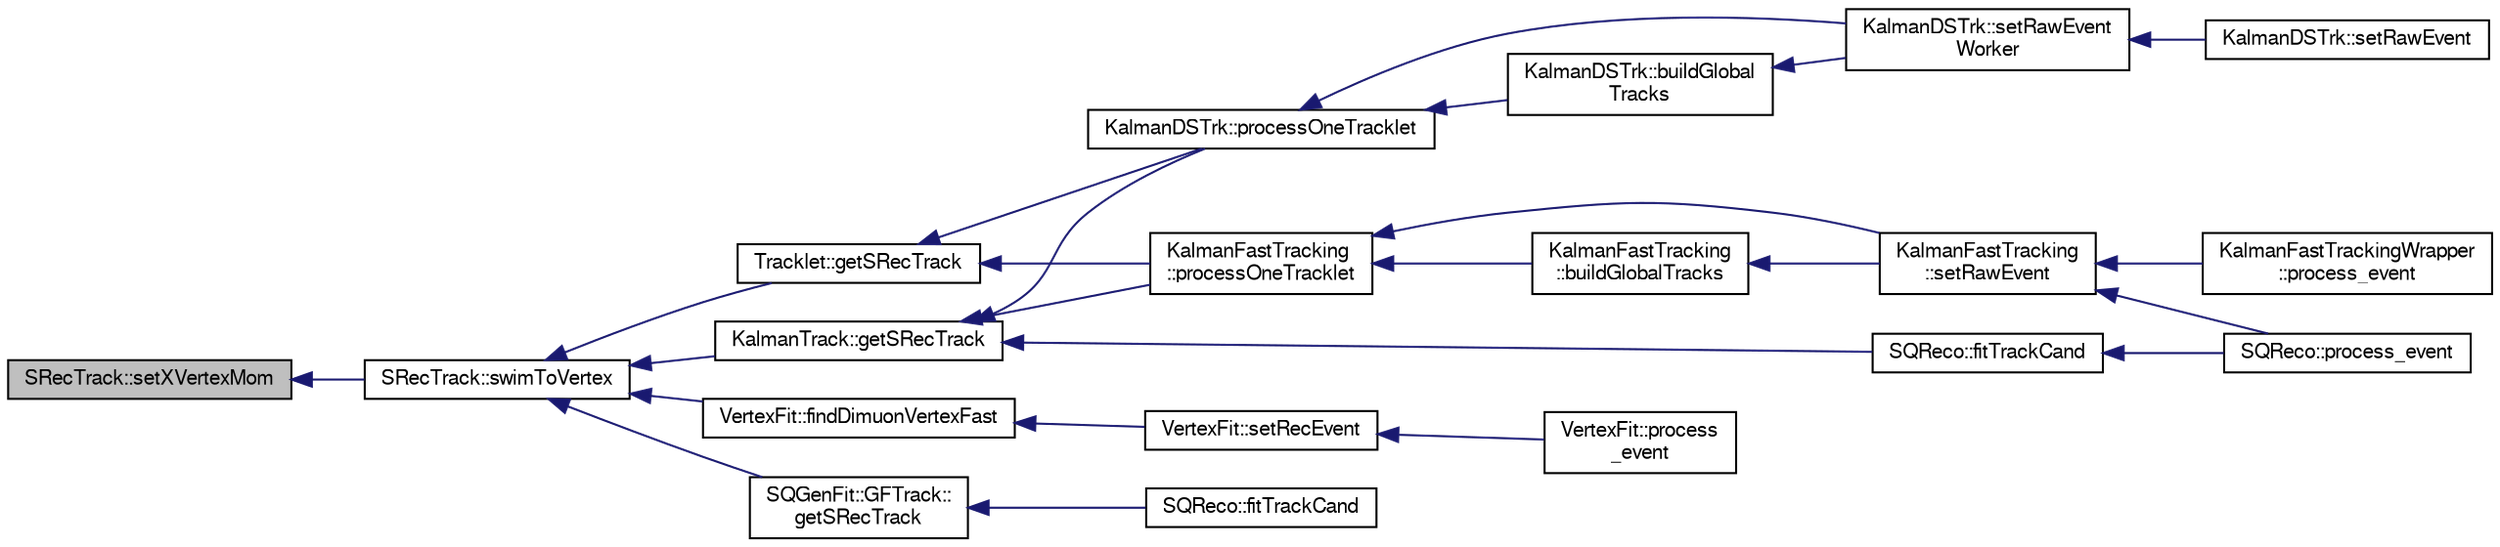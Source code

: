 digraph "SRecTrack::setXVertexMom"
{
  bgcolor="transparent";
  edge [fontname="FreeSans",fontsize="10",labelfontname="FreeSans",labelfontsize="10"];
  node [fontname="FreeSans",fontsize="10",shape=record];
  rankdir="LR";
  Node1 [label="SRecTrack::setXVertexMom",height=0.2,width=0.4,color="black", fillcolor="grey75", style="filled" fontcolor="black"];
  Node1 -> Node2 [dir="back",color="midnightblue",fontsize="10",style="solid",fontname="FreeSans"];
  Node2 [label="SRecTrack::swimToVertex",height=0.2,width=0.4,color="black",URL="$d6/db1/classSRecTrack.html#ac4816a2258e2eb44694715d20b9127ab",tooltip="Simple swim to vertex. "];
  Node2 -> Node3 [dir="back",color="midnightblue",fontsize="10",style="solid",fontname="FreeSans"];
  Node3 [label="Tracklet::getSRecTrack",height=0.2,width=0.4,color="black",URL="$d2/d26/classTracklet.html#aa0ca7e43f4d1359b0068c35299a70db5"];
  Node3 -> Node4 [dir="back",color="midnightblue",fontsize="10",style="solid",fontname="FreeSans"];
  Node4 [label="KalmanFastTracking\l::processOneTracklet",height=0.2,width=0.4,color="black",URL="$d3/d46/classKalmanFastTracking.html#ac0b6441647d023db04c618a35fd2a8cd",tooltip="Track fitting stuff. "];
  Node4 -> Node5 [dir="back",color="midnightblue",fontsize="10",style="solid",fontname="FreeSans"];
  Node5 [label="KalmanFastTracking\l::buildGlobalTracks",height=0.2,width=0.4,color="black",URL="$d3/d46/classKalmanFastTracking.html#a53c93bc5e58b3560d1cfb42e84bbe95c"];
  Node5 -> Node6 [dir="back",color="midnightblue",fontsize="10",style="solid",fontname="FreeSans"];
  Node6 [label="KalmanFastTracking\l::setRawEvent",height=0.2,width=0.4,color="black",URL="$d3/d46/classKalmanFastTracking.html#ada493cf8d995c42b9e78a53b891ce72b"];
  Node6 -> Node7 [dir="back",color="midnightblue",fontsize="10",style="solid",fontname="FreeSans"];
  Node7 [label="SQReco::process_event",height=0.2,width=0.4,color="black",URL="$df/df2/classSQReco.html#a4d308ea90b8cd7c24a235f32debd6ddb"];
  Node6 -> Node8 [dir="back",color="midnightblue",fontsize="10",style="solid",fontname="FreeSans"];
  Node8 [label="KalmanFastTrackingWrapper\l::process_event",height=0.2,width=0.4,color="black",URL="$d4/dff/classKalmanFastTrackingWrapper.html#a5edc61b3b9a06f6486b1f22e44f7d63e"];
  Node4 -> Node6 [dir="back",color="midnightblue",fontsize="10",style="solid",fontname="FreeSans"];
  Node3 -> Node9 [dir="back",color="midnightblue",fontsize="10",style="solid",fontname="FreeSans"];
  Node9 [label="KalmanDSTrk::processOneTracklet",height=0.2,width=0.4,color="black",URL="$db/daa/classKalmanDSTrk.html#ace95cba717e2c3b24dfb46e8d458f61a",tooltip="Track fitting stuff. "];
  Node9 -> Node10 [dir="back",color="midnightblue",fontsize="10",style="solid",fontname="FreeSans"];
  Node10 [label="KalmanDSTrk::buildGlobal\lTracks",height=0.2,width=0.4,color="black",URL="$db/daa/classKalmanDSTrk.html#adf4981f081f2606bf3412851eaa62eb0"];
  Node10 -> Node11 [dir="back",color="midnightblue",fontsize="10",style="solid",fontname="FreeSans"];
  Node11 [label="KalmanDSTrk::setRawEvent\lWorker",height=0.2,width=0.4,color="black",URL="$db/daa/classKalmanDSTrk.html#a58ceb0cdcf685588b2a543d7a9c2bf9d"];
  Node11 -> Node12 [dir="back",color="midnightblue",fontsize="10",style="solid",fontname="FreeSans"];
  Node12 [label="KalmanDSTrk::setRawEvent",height=0.2,width=0.4,color="black",URL="$db/daa/classKalmanDSTrk.html#a67f1b61fbc3fbba52e10f4b06d4f8794"];
  Node9 -> Node11 [dir="back",color="midnightblue",fontsize="10",style="solid",fontname="FreeSans"];
  Node2 -> Node13 [dir="back",color="midnightblue",fontsize="10",style="solid",fontname="FreeSans"];
  Node13 [label="KalmanTrack::getSRecTrack",height=0.2,width=0.4,color="black",URL="$d9/dc3/classKalmanTrack.html#a38e275864291b276a96abd8c50de4282",tooltip="Output to SRecTrack. "];
  Node13 -> Node14 [dir="back",color="midnightblue",fontsize="10",style="solid",fontname="FreeSans"];
  Node14 [label="SQReco::fitTrackCand",height=0.2,width=0.4,color="black",URL="$df/df2/classSQReco.html#a2d24deb38cf514e80e9b53199f2c81a9"];
  Node14 -> Node7 [dir="back",color="midnightblue",fontsize="10",style="solid",fontname="FreeSans"];
  Node13 -> Node4 [dir="back",color="midnightblue",fontsize="10",style="solid",fontname="FreeSans"];
  Node13 -> Node9 [dir="back",color="midnightblue",fontsize="10",style="solid",fontname="FreeSans"];
  Node2 -> Node15 [dir="back",color="midnightblue",fontsize="10",style="solid",fontname="FreeSans"];
  Node15 [label="VertexFit::findDimuonVertexFast",height=0.2,width=0.4,color="black",URL="$d1/d13/classVertexFit.html#a19eb69c177fa675e1e63e8a054a5c645"];
  Node15 -> Node16 [dir="back",color="midnightblue",fontsize="10",style="solid",fontname="FreeSans"];
  Node16 [label="VertexFit::setRecEvent",height=0.2,width=0.4,color="black",URL="$d1/d13/classVertexFit.html#a080d08ef76e4108261aaf89373c07211",tooltip="Set the SRecEvent, main external call the use vertex fit. "];
  Node16 -> Node17 [dir="back",color="midnightblue",fontsize="10",style="solid",fontname="FreeSans"];
  Node17 [label="VertexFit::process\l_event",height=0.2,width=0.4,color="black",URL="$d1/d13/classVertexFit.html#a056c9f1aa5805bfd6f92e833722dd25e"];
  Node2 -> Node18 [dir="back",color="midnightblue",fontsize="10",style="solid",fontname="FreeSans"];
  Node18 [label="SQGenFit::GFTrack::\lgetSRecTrack",height=0.2,width=0.4,color="black",URL="$d2/d6b/classSQGenFit_1_1GFTrack.html#a4c47a82cf378aae1787e2dc4d168b658"];
  Node18 -> Node19 [dir="back",color="midnightblue",fontsize="10",style="solid",fontname="FreeSans"];
  Node19 [label="SQReco::fitTrackCand",height=0.2,width=0.4,color="black",URL="$df/df2/classSQReco.html#a32bb088e7896b2ecdb5b9aa4df1f6a50"];
}
